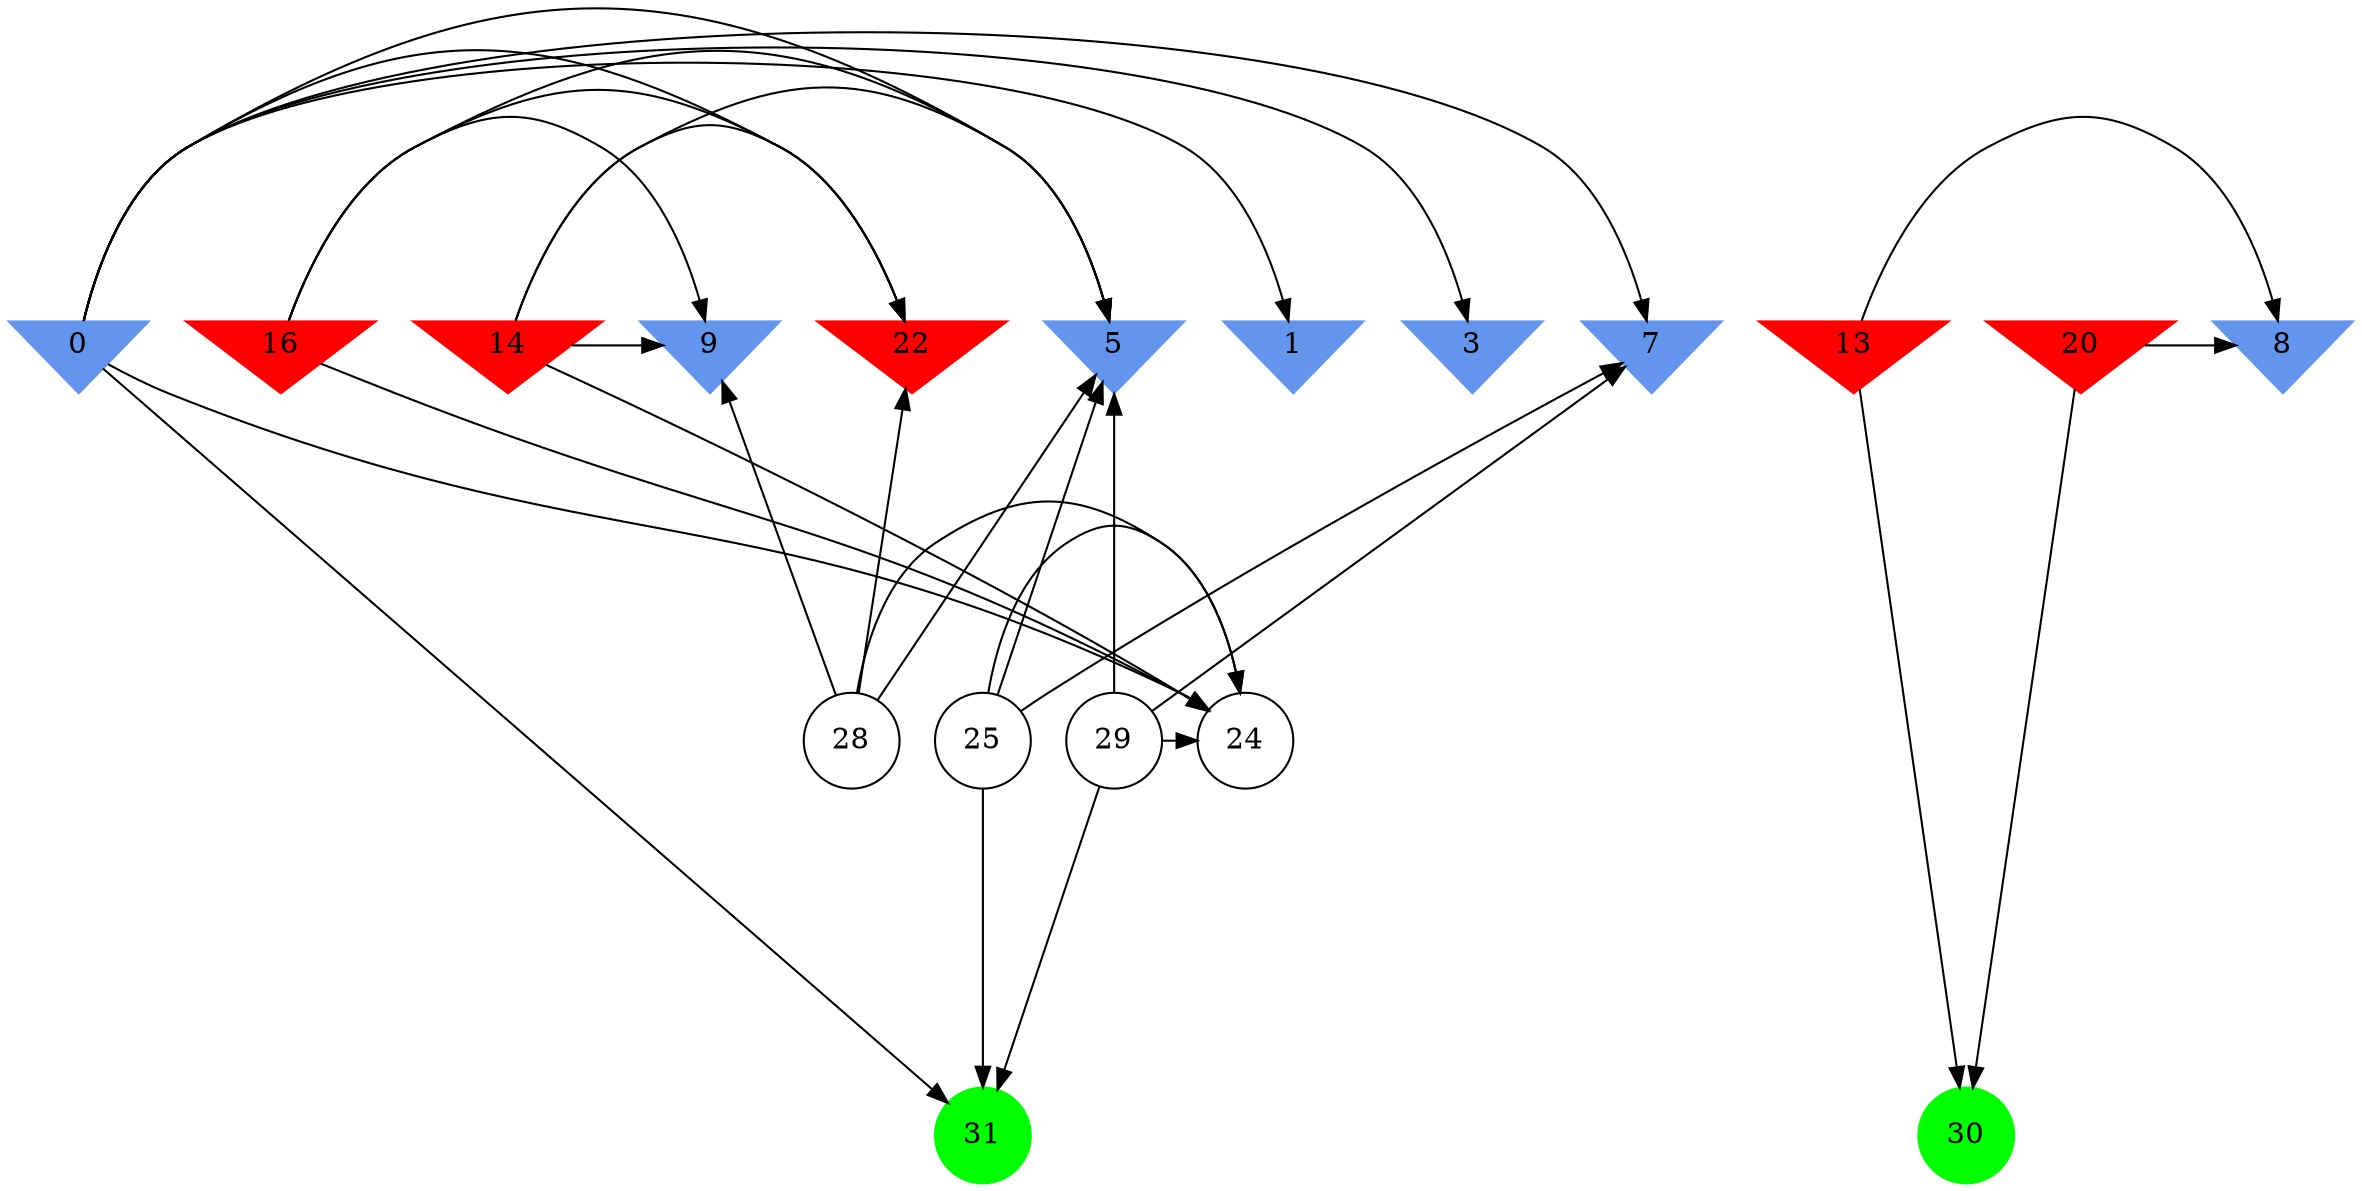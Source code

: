 digraph brain {
	ranksep=2.0;
	0 [shape=invtriangle,style=filled,color=cornflowerblue];
	1 [shape=invtriangle,style=filled,color=cornflowerblue];
	3 [shape=invtriangle,style=filled,color=cornflowerblue];
	5 [shape=invtriangle,style=filled,color=cornflowerblue];
	7 [shape=invtriangle,style=filled,color=cornflowerblue];
	8 [shape=invtriangle,style=filled,color=cornflowerblue];
	9 [shape=invtriangle,style=filled,color=cornflowerblue];
	13 [shape=invtriangle,style=filled,color=red];
	14 [shape=invtriangle,style=filled,color=red];
	16 [shape=invtriangle,style=filled,color=red];
	20 [shape=invtriangle,style=filled,color=red];
	22 [shape=invtriangle,style=filled,color=red];
	24 [shape=circle,color=black];
	25 [shape=circle,color=black];
	28 [shape=circle,color=black];
	29 [shape=circle,color=black];
	30 [shape=circle,style=filled,color=green];
	31 [shape=circle,style=filled,color=green];
	28	->	9;
	28	->	22;
	28	->	24;
	28	->	5;
	16	->	9;
	16	->	22;
	16	->	24;
	16	->	5;
	14	->	9;
	14	->	22;
	14	->	24;
	14	->	5;
	13	->	30;
	13	->	8;
	20	->	30;
	20	->	8;
	29	->	7;
	29	->	31;
	29	->	24;
	29	->	5;
	25	->	7;
	25	->	31;
	25	->	24;
	25	->	5;
	0	->	7;
	0	->	31;
	0	->	24;
	0	->	5;
	0	->	1;
	0	->	22;
	0	->	3;
	{ rank=same; 0; 1; 3; 5; 7; 8; 9; 13; 14; 16; 20; 22; }
	{ rank=same; 24; 25; 28; 29; }
	{ rank=same; 30; 31; }
}
